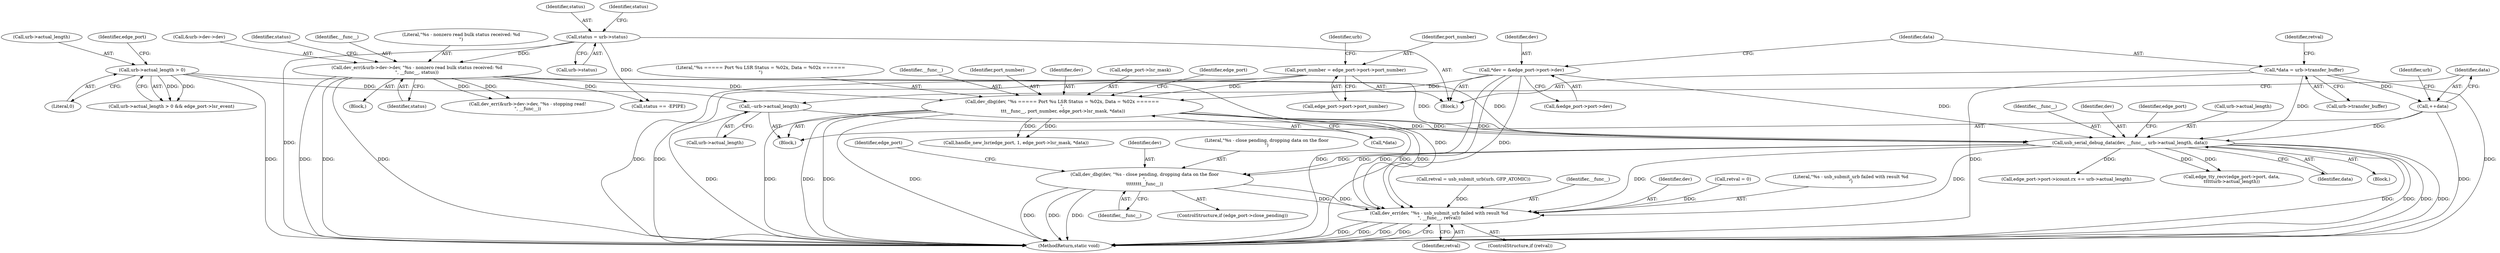 digraph "0_linux_654b404f2a222f918af9b0cd18ad469d0c941a8e@pointer" {
"1000251" [label="(Call,dev_dbg(dev, \"%s - close pending, dropping data on the floor\n\",\n\t\t\t\t\t\t\t\t__func__))"];
"1000240" [label="(Call,usb_serial_debug_data(dev, __func__, urb->actual_length, data))"];
"1000114" [label="(Call,*dev = &edge_port->port->dev)"];
"1000211" [label="(Call,dev_dbg(dev, \"%s ===== Port %u LSR Status = %02x, Data = %02x ======\n\",\n \t\t\t__func__, port_number, edge_port->lsr_mask, *data))"];
"1000159" [label="(Call,dev_err(&urb->dev->dev, \"%s - nonzero read bulk status received: %d\n\", __func__, status))"];
"1000134" [label="(Call,status = urb->status)"];
"1000188" [label="(Call,port_number = edge_port->port->port_number)"];
"1000229" [label="(Call,--urb->actual_length)"];
"1000197" [label="(Call,urb->actual_length > 0)"];
"1000233" [label="(Call,++data)"];
"1000123" [label="(Call,*data = urb->transfer_buffer)"];
"1000311" [label="(Call,dev_err(dev, \"%s - usb_submit_urb failed with result %d\n\", __func__, retval))"];
"1000136" [label="(Call,urb->status)"];
"1000222" [label="(Identifier,edge_port)"];
"1000264" [label="(Call,edge_port->port->icount.rx += urb->actual_length)"];
"1000213" [label="(Literal,\"%s ===== Port %u LSR Status = %02x, Data = %02x ======\n\")"];
"1000312" [label="(Identifier,dev)"];
"1000205" [label="(Block,)"];
"1000242" [label="(Identifier,__func__)"];
"1000116" [label="(Call,&edge_port->port->dev)"];
"1000171" [label="(Identifier,status)"];
"1000135" [label="(Identifier,status)"];
"1000159" [label="(Call,dev_err(&urb->dev->dev, \"%s - nonzero read bulk status received: %d\n\", __func__, status))"];
"1000124" [label="(Identifier,data)"];
"1000229" [label="(Call,--urb->actual_length)"];
"1000256" [label="(Call,edge_tty_recv(edge_port->port, data,\n\t\t\t\t\turb->actual_length))"];
"1000241" [label="(Identifier,dev)"];
"1000311" [label="(Call,dev_err(dev, \"%s - usb_submit_urb failed with result %d\n\", __func__, retval))"];
"1000167" [label="(Identifier,__func__)"];
"1000198" [label="(Call,urb->actual_length)"];
"1000214" [label="(Identifier,__func__)"];
"1000170" [label="(Call,status == -EPIPE)"];
"1000246" [label="(Identifier,data)"];
"1000134" [label="(Call,status = urb->status)"];
"1000249" [label="(Identifier,edge_port)"];
"1000243" [label="(Call,urb->actual_length)"];
"1000189" [label="(Identifier,port_number)"];
"1000201" [label="(Literal,0)"];
"1000129" [label="(Call,retval = 0)"];
"1000254" [label="(Identifier,__func__)"];
"1000240" [label="(Call,usb_serial_debug_data(dev, __func__, urb->actual_length, data))"];
"1000123" [label="(Call,*data = urb->transfer_buffer)"];
"1000253" [label="(Literal,\"%s - close pending, dropping data on the floor\n\")"];
"1000178" [label="(Call,dev_err(&urb->dev->dev, \"%s - stopping read!\n\", __func__))"];
"1000239" [label="(Block,)"];
"1000221" [label="(Call,handle_new_lsr(edge_port, 1, edge_port->lsr_mask, *data))"];
"1000166" [label="(Literal,\"%s - nonzero read bulk status received: %d\n\")"];
"1000233" [label="(Call,++data)"];
"1000215" [label="(Identifier,port_number)"];
"1000313" [label="(Literal,\"%s - usb_submit_urb failed with result %d\n\")"];
"1000287" [label="(Call,retval = usb_submit_urb(urb, GFP_ATOMIC))"];
"1000196" [label="(Call,urb->actual_length > 0 && edge_port->lsr_event)"];
"1000219" [label="(Call,*data)"];
"1000168" [label="(Identifier,status)"];
"1000237" [label="(Identifier,urb)"];
"1000247" [label="(ControlStructure,if (edge_port->close_pending))"];
"1000106" [label="(Block,)"];
"1000188" [label="(Call,port_number = edge_port->port->port_number)"];
"1000190" [label="(Call,edge_port->port->port_number)"];
"1000315" [label="(Identifier,retval)"];
"1000140" [label="(Identifier,status)"];
"1000160" [label="(Call,&urb->dev->dev)"];
"1000197" [label="(Call,urb->actual_length > 0)"];
"1000125" [label="(Call,urb->transfer_buffer)"];
"1000316" [label="(MethodReturn,static void)"];
"1000199" [label="(Identifier,urb)"];
"1000212" [label="(Identifier,dev)"];
"1000114" [label="(Call,*dev = &edge_port->port->dev)"];
"1000268" [label="(Identifier,edge_port)"];
"1000115" [label="(Identifier,dev)"];
"1000203" [label="(Identifier,edge_port)"];
"1000251" [label="(Call,dev_dbg(dev, \"%s - close pending, dropping data on the floor\n\",\n\t\t\t\t\t\t\t\t__func__))"];
"1000216" [label="(Call,edge_port->lsr_mask)"];
"1000252" [label="(Identifier,dev)"];
"1000309" [label="(ControlStructure,if (retval))"];
"1000314" [label="(Identifier,__func__)"];
"1000141" [label="(Block,)"];
"1000130" [label="(Identifier,retval)"];
"1000230" [label="(Call,urb->actual_length)"];
"1000234" [label="(Identifier,data)"];
"1000211" [label="(Call,dev_dbg(dev, \"%s ===== Port %u LSR Status = %02x, Data = %02x ======\n\",\n \t\t\t__func__, port_number, edge_port->lsr_mask, *data))"];
"1000251" -> "1000247"  [label="AST: "];
"1000251" -> "1000254"  [label="CFG: "];
"1000252" -> "1000251"  [label="AST: "];
"1000253" -> "1000251"  [label="AST: "];
"1000254" -> "1000251"  [label="AST: "];
"1000268" -> "1000251"  [label="CFG: "];
"1000251" -> "1000316"  [label="DDG: "];
"1000251" -> "1000316"  [label="DDG: "];
"1000251" -> "1000316"  [label="DDG: "];
"1000240" -> "1000251"  [label="DDG: "];
"1000240" -> "1000251"  [label="DDG: "];
"1000251" -> "1000311"  [label="DDG: "];
"1000251" -> "1000311"  [label="DDG: "];
"1000240" -> "1000239"  [label="AST: "];
"1000240" -> "1000246"  [label="CFG: "];
"1000241" -> "1000240"  [label="AST: "];
"1000242" -> "1000240"  [label="AST: "];
"1000243" -> "1000240"  [label="AST: "];
"1000246" -> "1000240"  [label="AST: "];
"1000249" -> "1000240"  [label="CFG: "];
"1000240" -> "1000316"  [label="DDG: "];
"1000240" -> "1000316"  [label="DDG: "];
"1000240" -> "1000316"  [label="DDG: "];
"1000240" -> "1000316"  [label="DDG: "];
"1000114" -> "1000240"  [label="DDG: "];
"1000211" -> "1000240"  [label="DDG: "];
"1000211" -> "1000240"  [label="DDG: "];
"1000159" -> "1000240"  [label="DDG: "];
"1000229" -> "1000240"  [label="DDG: "];
"1000197" -> "1000240"  [label="DDG: "];
"1000233" -> "1000240"  [label="DDG: "];
"1000123" -> "1000240"  [label="DDG: "];
"1000240" -> "1000256"  [label="DDG: "];
"1000240" -> "1000256"  [label="DDG: "];
"1000240" -> "1000264"  [label="DDG: "];
"1000240" -> "1000311"  [label="DDG: "];
"1000240" -> "1000311"  [label="DDG: "];
"1000114" -> "1000106"  [label="AST: "];
"1000114" -> "1000116"  [label="CFG: "];
"1000115" -> "1000114"  [label="AST: "];
"1000116" -> "1000114"  [label="AST: "];
"1000124" -> "1000114"  [label="CFG: "];
"1000114" -> "1000316"  [label="DDG: "];
"1000114" -> "1000316"  [label="DDG: "];
"1000114" -> "1000211"  [label="DDG: "];
"1000114" -> "1000311"  [label="DDG: "];
"1000211" -> "1000205"  [label="AST: "];
"1000211" -> "1000219"  [label="CFG: "];
"1000212" -> "1000211"  [label="AST: "];
"1000213" -> "1000211"  [label="AST: "];
"1000214" -> "1000211"  [label="AST: "];
"1000215" -> "1000211"  [label="AST: "];
"1000216" -> "1000211"  [label="AST: "];
"1000219" -> "1000211"  [label="AST: "];
"1000222" -> "1000211"  [label="CFG: "];
"1000211" -> "1000316"  [label="DDG: "];
"1000211" -> "1000316"  [label="DDG: "];
"1000211" -> "1000316"  [label="DDG: "];
"1000211" -> "1000316"  [label="DDG: "];
"1000159" -> "1000211"  [label="DDG: "];
"1000188" -> "1000211"  [label="DDG: "];
"1000211" -> "1000221"  [label="DDG: "];
"1000211" -> "1000221"  [label="DDG: "];
"1000211" -> "1000311"  [label="DDG: "];
"1000211" -> "1000311"  [label="DDG: "];
"1000159" -> "1000141"  [label="AST: "];
"1000159" -> "1000168"  [label="CFG: "];
"1000160" -> "1000159"  [label="AST: "];
"1000166" -> "1000159"  [label="AST: "];
"1000167" -> "1000159"  [label="AST: "];
"1000168" -> "1000159"  [label="AST: "];
"1000171" -> "1000159"  [label="CFG: "];
"1000159" -> "1000316"  [label="DDG: "];
"1000159" -> "1000316"  [label="DDG: "];
"1000159" -> "1000316"  [label="DDG: "];
"1000134" -> "1000159"  [label="DDG: "];
"1000159" -> "1000170"  [label="DDG: "];
"1000159" -> "1000178"  [label="DDG: "];
"1000159" -> "1000178"  [label="DDG: "];
"1000159" -> "1000311"  [label="DDG: "];
"1000134" -> "1000106"  [label="AST: "];
"1000134" -> "1000136"  [label="CFG: "];
"1000135" -> "1000134"  [label="AST: "];
"1000136" -> "1000134"  [label="AST: "];
"1000140" -> "1000134"  [label="CFG: "];
"1000134" -> "1000316"  [label="DDG: "];
"1000134" -> "1000170"  [label="DDG: "];
"1000188" -> "1000106"  [label="AST: "];
"1000188" -> "1000190"  [label="CFG: "];
"1000189" -> "1000188"  [label="AST: "];
"1000190" -> "1000188"  [label="AST: "];
"1000199" -> "1000188"  [label="CFG: "];
"1000188" -> "1000316"  [label="DDG: "];
"1000188" -> "1000316"  [label="DDG: "];
"1000229" -> "1000205"  [label="AST: "];
"1000229" -> "1000230"  [label="CFG: "];
"1000230" -> "1000229"  [label="AST: "];
"1000234" -> "1000229"  [label="CFG: "];
"1000229" -> "1000316"  [label="DDG: "];
"1000197" -> "1000229"  [label="DDG: "];
"1000197" -> "1000196"  [label="AST: "];
"1000197" -> "1000201"  [label="CFG: "];
"1000198" -> "1000197"  [label="AST: "];
"1000201" -> "1000197"  [label="AST: "];
"1000203" -> "1000197"  [label="CFG: "];
"1000196" -> "1000197"  [label="CFG: "];
"1000197" -> "1000316"  [label="DDG: "];
"1000197" -> "1000196"  [label="DDG: "];
"1000197" -> "1000196"  [label="DDG: "];
"1000233" -> "1000205"  [label="AST: "];
"1000233" -> "1000234"  [label="CFG: "];
"1000234" -> "1000233"  [label="AST: "];
"1000237" -> "1000233"  [label="CFG: "];
"1000233" -> "1000316"  [label="DDG: "];
"1000123" -> "1000233"  [label="DDG: "];
"1000123" -> "1000106"  [label="AST: "];
"1000123" -> "1000125"  [label="CFG: "];
"1000124" -> "1000123"  [label="AST: "];
"1000125" -> "1000123"  [label="AST: "];
"1000130" -> "1000123"  [label="CFG: "];
"1000123" -> "1000316"  [label="DDG: "];
"1000123" -> "1000316"  [label="DDG: "];
"1000311" -> "1000309"  [label="AST: "];
"1000311" -> "1000315"  [label="CFG: "];
"1000312" -> "1000311"  [label="AST: "];
"1000313" -> "1000311"  [label="AST: "];
"1000314" -> "1000311"  [label="AST: "];
"1000315" -> "1000311"  [label="AST: "];
"1000316" -> "1000311"  [label="CFG: "];
"1000311" -> "1000316"  [label="DDG: "];
"1000311" -> "1000316"  [label="DDG: "];
"1000311" -> "1000316"  [label="DDG: "];
"1000311" -> "1000316"  [label="DDG: "];
"1000129" -> "1000311"  [label="DDG: "];
"1000287" -> "1000311"  [label="DDG: "];
}
